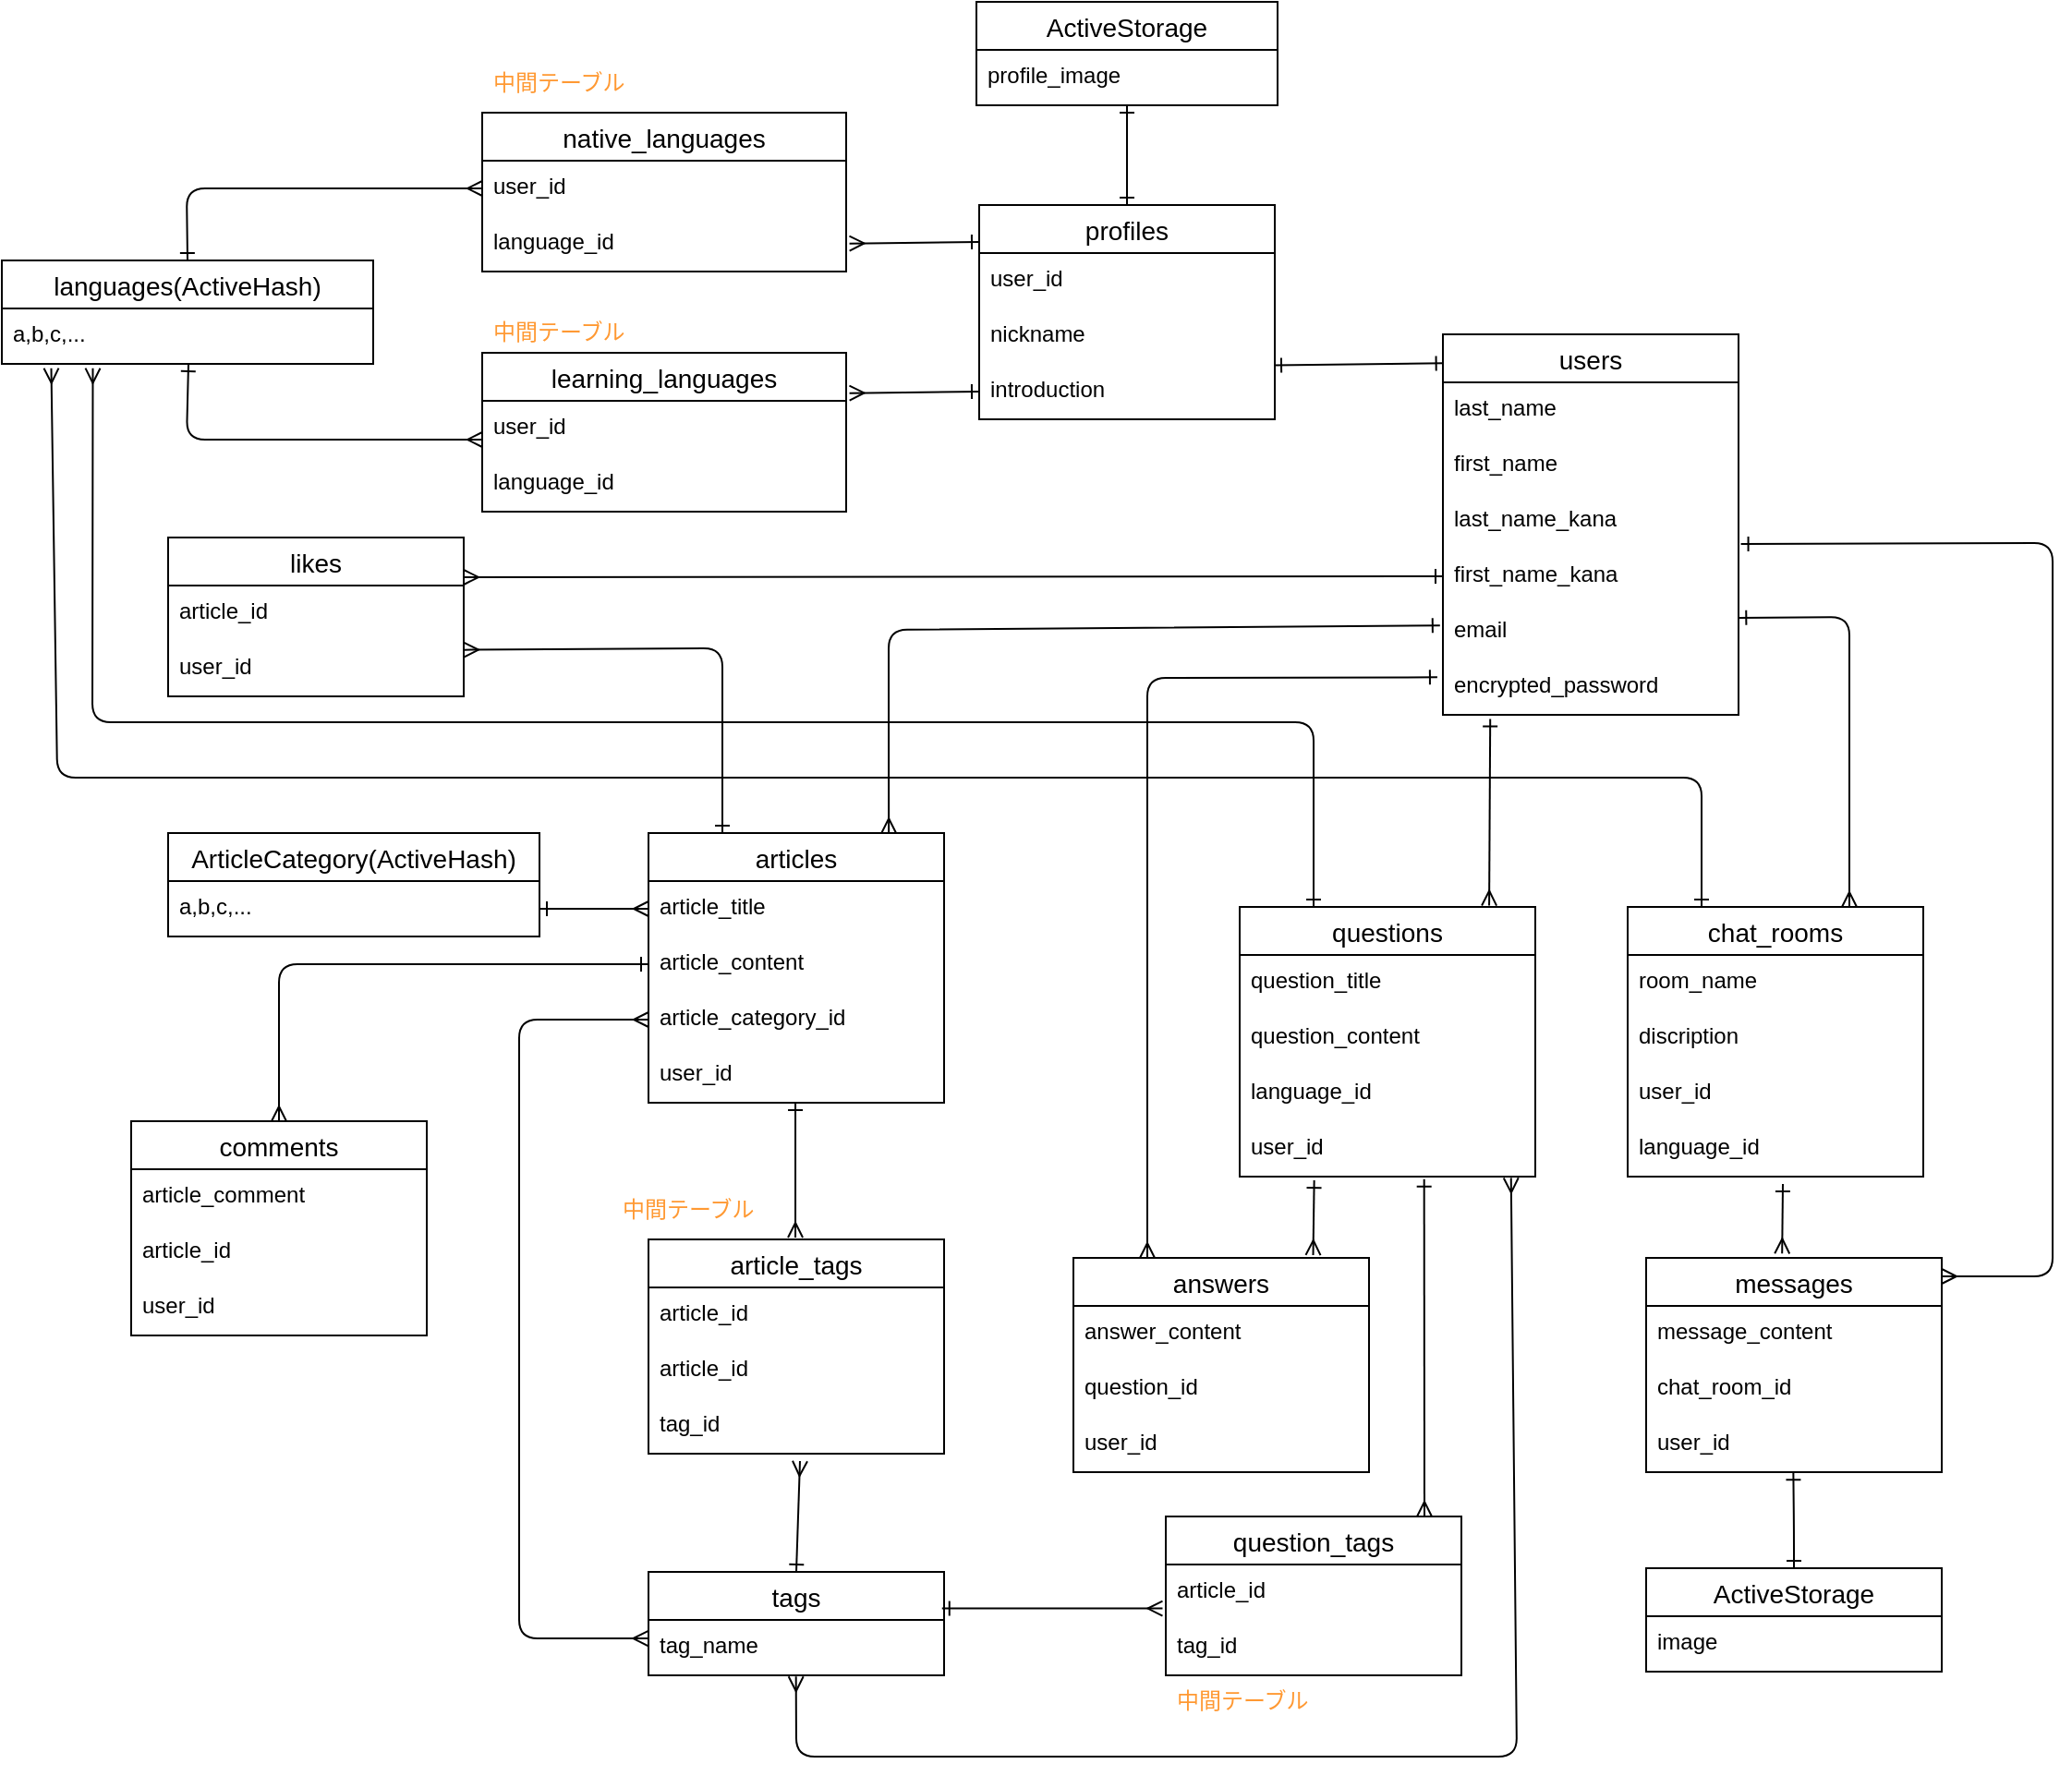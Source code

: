<mxfile>
    <diagram id="0csjKc4Ay-YlDMvAC5BQ" name="ページ1">
        <mxGraphModel dx="2139" dy="773" grid="1" gridSize="10" guides="1" tooltips="1" connect="1" arrows="1" fold="1" page="1" pageScale="1" pageWidth="827" pageHeight="1169" math="0" shadow="0">
            <root>
                <mxCell id="0"/>
                <mxCell id="1" parent="0"/>
                <mxCell id="4" value="users" style="swimlane;fontStyle=0;childLayout=stackLayout;horizontal=1;startSize=26;horizontalStack=0;resizeParent=1;resizeParentMax=0;resizeLast=0;collapsible=1;marginBottom=0;align=center;fontSize=14;" parent="1" vertex="1">
                    <mxGeometry x="280" y="330" width="160" height="206" as="geometry"/>
                </mxCell>
                <mxCell id="5" value="last_name" style="text;strokeColor=none;fillColor=none;spacingLeft=4;spacingRight=4;overflow=hidden;rotatable=0;points=[[0,0.5],[1,0.5]];portConstraint=eastwest;fontSize=12;" parent="4" vertex="1">
                    <mxGeometry y="26" width="160" height="30" as="geometry"/>
                </mxCell>
                <mxCell id="21" value="first_name" style="text;strokeColor=none;fillColor=none;spacingLeft=4;spacingRight=4;overflow=hidden;rotatable=0;points=[[0,0.5],[1,0.5]];portConstraint=eastwest;fontSize=12;" parent="4" vertex="1">
                    <mxGeometry y="56" width="160" height="30" as="geometry"/>
                </mxCell>
                <mxCell id="22" value="last_name_kana" style="text;strokeColor=none;fillColor=none;spacingLeft=4;spacingRight=4;overflow=hidden;rotatable=0;points=[[0,0.5],[1,0.5]];portConstraint=eastwest;fontSize=12;" parent="4" vertex="1">
                    <mxGeometry y="86" width="160" height="30" as="geometry"/>
                </mxCell>
                <mxCell id="23" value="first_name_kana" style="text;strokeColor=none;fillColor=none;spacingLeft=4;spacingRight=4;overflow=hidden;rotatable=0;points=[[0,0.5],[1,0.5]];portConstraint=eastwest;fontSize=12;" parent="4" vertex="1">
                    <mxGeometry y="116" width="160" height="30" as="geometry"/>
                </mxCell>
                <mxCell id="6" value="email" style="text;strokeColor=none;fillColor=none;spacingLeft=4;spacingRight=4;overflow=hidden;rotatable=0;points=[[0,0.5],[1,0.5]];portConstraint=eastwest;fontSize=12;" parent="4" vertex="1">
                    <mxGeometry y="146" width="160" height="30" as="geometry"/>
                </mxCell>
                <mxCell id="7" value="encrypted_password" style="text;strokeColor=none;fillColor=none;spacingLeft=4;spacingRight=4;overflow=hidden;rotatable=0;points=[[0,0.5],[1,0.5]];portConstraint=eastwest;fontSize=12;" parent="4" vertex="1">
                    <mxGeometry y="176" width="160" height="30" as="geometry"/>
                </mxCell>
                <mxCell id="11" value="profiles" style="swimlane;fontStyle=0;childLayout=stackLayout;horizontal=1;startSize=26;horizontalStack=0;resizeParent=1;resizeParentMax=0;resizeLast=0;collapsible=1;marginBottom=0;align=center;fontSize=14;" parent="1" vertex="1">
                    <mxGeometry x="29" y="260" width="160" height="116" as="geometry"/>
                </mxCell>
                <mxCell id="12" value="user_id" style="text;strokeColor=none;fillColor=none;spacingLeft=4;spacingRight=4;overflow=hidden;rotatable=0;points=[[0,0.5],[1,0.5]];portConstraint=eastwest;fontSize=12;" parent="11" vertex="1">
                    <mxGeometry y="26" width="160" height="30" as="geometry"/>
                </mxCell>
                <mxCell id="13" value="nickname" style="text;strokeColor=none;fillColor=none;spacingLeft=4;spacingRight=4;overflow=hidden;rotatable=0;points=[[0,0.5],[1,0.5]];portConstraint=eastwest;fontSize=12;" parent="11" vertex="1">
                    <mxGeometry y="56" width="160" height="30" as="geometry"/>
                </mxCell>
                <mxCell id="14" value="introduction" style="text;strokeColor=none;fillColor=none;spacingLeft=4;spacingRight=4;overflow=hidden;rotatable=0;points=[[0,0.5],[1,0.5]];portConstraint=eastwest;fontSize=12;" parent="11" vertex="1">
                    <mxGeometry y="86" width="160" height="30" as="geometry"/>
                </mxCell>
                <mxCell id="15" value="ActiveStorage" style="swimlane;fontStyle=0;childLayout=stackLayout;horizontal=1;startSize=26;horizontalStack=0;resizeParent=1;resizeParentMax=0;resizeLast=0;collapsible=1;marginBottom=0;align=center;fontSize=14;" parent="1" vertex="1">
                    <mxGeometry x="27.5" y="150" width="163" height="56" as="geometry"/>
                </mxCell>
                <mxCell id="16" value="profile_image" style="text;strokeColor=none;fillColor=none;spacingLeft=4;spacingRight=4;overflow=hidden;rotatable=0;points=[[0,0.5],[1,0.5]];portConstraint=eastwest;fontSize=12;" parent="15" vertex="1">
                    <mxGeometry y="26" width="163" height="30" as="geometry"/>
                </mxCell>
                <mxCell id="24" value="questions" style="swimlane;fontStyle=0;childLayout=stackLayout;horizontal=1;startSize=26;horizontalStack=0;resizeParent=1;resizeParentMax=0;resizeLast=0;collapsible=1;marginBottom=0;align=center;fontSize=14;" parent="1" vertex="1">
                    <mxGeometry x="170" y="640" width="160" height="146" as="geometry"/>
                </mxCell>
                <mxCell id="25" value="question_title" style="text;strokeColor=none;fillColor=none;spacingLeft=4;spacingRight=4;overflow=hidden;rotatable=0;points=[[0,0.5],[1,0.5]];portConstraint=eastwest;fontSize=12;" parent="24" vertex="1">
                    <mxGeometry y="26" width="160" height="30" as="geometry"/>
                </mxCell>
                <mxCell id="27" value="question_content" style="text;strokeColor=none;fillColor=none;spacingLeft=4;spacingRight=4;overflow=hidden;rotatable=0;points=[[0,0.5],[1,0.5]];portConstraint=eastwest;fontSize=12;" parent="24" vertex="1">
                    <mxGeometry y="56" width="160" height="30" as="geometry"/>
                </mxCell>
                <mxCell id="29" value="language_id" style="text;strokeColor=none;fillColor=none;spacingLeft=4;spacingRight=4;overflow=hidden;rotatable=0;points=[[0,0.5],[1,0.5]];portConstraint=eastwest;fontSize=12;" parent="24" vertex="1">
                    <mxGeometry y="86" width="160" height="30" as="geometry"/>
                </mxCell>
                <mxCell id="38" value="user_id" style="text;strokeColor=none;fillColor=none;spacingLeft=4;spacingRight=4;overflow=hidden;rotatable=0;points=[[0,0.5],[1,0.5]];portConstraint=eastwest;fontSize=12;" parent="24" vertex="1">
                    <mxGeometry y="116" width="160" height="30" as="geometry"/>
                </mxCell>
                <mxCell id="32" style="edgeStyle=none;html=1;endArrow=ERmany;endFill=0;startArrow=ERone;startFill=0;exitX=0.16;exitY=1.074;exitDx=0;exitDy=0;exitPerimeter=0;entryX=0.844;entryY=-0.005;entryDx=0;entryDy=0;entryPerimeter=0;" parent="1" source="7" target="24" edge="1">
                    <mxGeometry relative="1" as="geometry">
                        <mxPoint x="360" y="536" as="sourcePoint"/>
                        <mxPoint x="525.84" y="560.24" as="targetPoint"/>
                    </mxGeometry>
                </mxCell>
                <mxCell id="33" value="answers" style="swimlane;fontStyle=0;childLayout=stackLayout;horizontal=1;startSize=26;horizontalStack=0;resizeParent=1;resizeParentMax=0;resizeLast=0;collapsible=1;marginBottom=0;align=center;fontSize=14;" parent="1" vertex="1">
                    <mxGeometry x="80" y="830" width="160" height="116" as="geometry"/>
                </mxCell>
                <mxCell id="34" value="answer_content" style="text;strokeColor=none;fillColor=none;spacingLeft=4;spacingRight=4;overflow=hidden;rotatable=0;points=[[0,0.5],[1,0.5]];portConstraint=eastwest;fontSize=12;" parent="33" vertex="1">
                    <mxGeometry y="26" width="160" height="30" as="geometry"/>
                </mxCell>
                <mxCell id="36" value="question_id" style="text;strokeColor=none;fillColor=none;spacingLeft=4;spacingRight=4;overflow=hidden;rotatable=0;points=[[0,0.5],[1,0.5]];portConstraint=eastwest;fontSize=12;" parent="33" vertex="1">
                    <mxGeometry y="56" width="160" height="30" as="geometry"/>
                </mxCell>
                <mxCell id="149" value="user_id" style="text;strokeColor=none;fillColor=none;spacingLeft=4;spacingRight=4;overflow=hidden;rotatable=0;points=[[0,0.5],[1,0.5]];portConstraint=eastwest;fontSize=12;" parent="33" vertex="1">
                    <mxGeometry y="86" width="160" height="30" as="geometry"/>
                </mxCell>
                <mxCell id="39" style="edgeStyle=none;html=1;endArrow=ERmany;endFill=0;startArrow=ERone;startFill=0;entryX=0.25;entryY=0;entryDx=0;entryDy=0;exitX=-0.019;exitY=0.322;exitDx=0;exitDy=0;exitPerimeter=0;" parent="1" source="7" target="33" edge="1">
                    <mxGeometry relative="1" as="geometry">
                        <mxPoint x="280" y="480" as="sourcePoint"/>
                        <mxPoint x="370" y="610" as="targetPoint"/>
                        <Array as="points">
                            <mxPoint x="120" y="516"/>
                        </Array>
                    </mxGeometry>
                </mxCell>
                <mxCell id="40" style="edgeStyle=none;html=1;exitX=0.002;exitY=0.076;exitDx=0;exitDy=0;startArrow=ERone;startFill=0;endArrow=ERone;endFill=0;entryX=0.997;entryY=0.026;entryDx=0;entryDy=0;entryPerimeter=0;exitPerimeter=0;" parent="1" source="4" target="14" edge="1">
                    <mxGeometry relative="1" as="geometry">
                        <mxPoint x="280" y="342" as="sourcePoint"/>
                        <mxPoint x="190" y="341" as="targetPoint"/>
                        <Array as="points"/>
                    </mxGeometry>
                </mxCell>
                <mxCell id="41" style="edgeStyle=none;html=1;startArrow=ERone;startFill=0;endArrow=ERone;endFill=0;entryX=0.5;entryY=0;entryDx=0;entryDy=0;exitX=0.5;exitY=1;exitDx=0;exitDy=0;" parent="1" source="15" target="11" edge="1">
                    <mxGeometry relative="1" as="geometry">
                        <mxPoint x="109" y="210" as="sourcePoint"/>
                        <mxPoint x="29" y="289.09" as="targetPoint"/>
                        <Array as="points"/>
                    </mxGeometry>
                </mxCell>
                <mxCell id="43" value="chat_rooms" style="swimlane;fontStyle=0;childLayout=stackLayout;horizontal=1;startSize=26;horizontalStack=0;resizeParent=1;resizeParentMax=0;resizeLast=0;collapsible=1;marginBottom=0;align=center;fontSize=14;" parent="1" vertex="1">
                    <mxGeometry x="380" y="640" width="160" height="146" as="geometry"/>
                </mxCell>
                <mxCell id="44" value="room_name" style="text;strokeColor=none;fillColor=none;spacingLeft=4;spacingRight=4;overflow=hidden;rotatable=0;points=[[0,0.5],[1,0.5]];portConstraint=eastwest;fontSize=12;" parent="43" vertex="1">
                    <mxGeometry y="26" width="160" height="30" as="geometry"/>
                </mxCell>
                <mxCell id="45" value="discription" style="text;strokeColor=none;fillColor=none;spacingLeft=4;spacingRight=4;overflow=hidden;rotatable=0;points=[[0,0.5],[1,0.5]];portConstraint=eastwest;fontSize=12;" parent="43" vertex="1">
                    <mxGeometry y="56" width="160" height="30" as="geometry"/>
                </mxCell>
                <mxCell id="47" value="user_id" style="text;strokeColor=none;fillColor=none;spacingLeft=4;spacingRight=4;overflow=hidden;rotatable=0;points=[[0,0.5],[1,0.5]];portConstraint=eastwest;fontSize=12;" parent="43" vertex="1">
                    <mxGeometry y="86" width="160" height="30" as="geometry"/>
                </mxCell>
                <mxCell id="158" value="language_id" style="text;strokeColor=none;fillColor=none;spacingLeft=4;spacingRight=4;overflow=hidden;rotatable=0;points=[[0,0.5],[1,0.5]];portConstraint=eastwest;fontSize=12;" vertex="1" parent="43">
                    <mxGeometry y="116" width="160" height="30" as="geometry"/>
                </mxCell>
                <mxCell id="48" style="edgeStyle=none;html=1;exitX=1.001;exitY=0.248;exitDx=0;exitDy=0;endArrow=ERmany;endFill=0;startArrow=ERone;startFill=0;exitPerimeter=0;entryX=0.75;entryY=0;entryDx=0;entryDy=0;" parent="1" edge="1" target="43" source="6">
                    <mxGeometry relative="1" as="geometry">
                        <mxPoint x="480" y="480" as="sourcePoint"/>
                        <mxPoint x="480" y="544" as="targetPoint"/>
                        <Array as="points">
                            <mxPoint x="500" y="483"/>
                        </Array>
                    </mxGeometry>
                </mxCell>
                <mxCell id="51" value="messages" style="swimlane;fontStyle=0;childLayout=stackLayout;horizontal=1;startSize=26;horizontalStack=0;resizeParent=1;resizeParentMax=0;resizeLast=0;collapsible=1;marginBottom=0;align=center;fontSize=14;" parent="1" vertex="1">
                    <mxGeometry x="390" y="830" width="160" height="116" as="geometry"/>
                </mxCell>
                <mxCell id="52" value="message_content" style="text;strokeColor=none;fillColor=none;spacingLeft=4;spacingRight=4;overflow=hidden;rotatable=0;points=[[0,0.5],[1,0.5]];portConstraint=eastwest;fontSize=12;" parent="51" vertex="1">
                    <mxGeometry y="26" width="160" height="30" as="geometry"/>
                </mxCell>
                <mxCell id="53" value="chat_room_id" style="text;strokeColor=none;fillColor=none;spacingLeft=4;spacingRight=4;overflow=hidden;rotatable=0;points=[[0,0.5],[1,0.5]];portConstraint=eastwest;fontSize=12;" parent="51" vertex="1">
                    <mxGeometry y="56" width="160" height="30" as="geometry"/>
                </mxCell>
                <mxCell id="148" value="user_id" style="text;strokeColor=none;fillColor=none;spacingLeft=4;spacingRight=4;overflow=hidden;rotatable=0;points=[[0,0.5],[1,0.5]];portConstraint=eastwest;fontSize=12;" parent="51" vertex="1">
                    <mxGeometry y="86" width="160" height="30" as="geometry"/>
                </mxCell>
                <mxCell id="55" style="edgeStyle=none;html=1;endArrow=ERmany;endFill=0;startArrow=ERone;startFill=0;entryX=0.46;entryY=-0.02;entryDx=0;entryDy=0;entryPerimeter=0;" parent="1" target="51" edge="1">
                    <mxGeometry relative="1" as="geometry">
                        <mxPoint x="464" y="790" as="sourcePoint"/>
                        <mxPoint x="459.57" y="756" as="targetPoint"/>
                    </mxGeometry>
                </mxCell>
                <mxCell id="56" style="edgeStyle=none;html=1;exitX=1.008;exitY=0.915;exitDx=0;exitDy=0;endArrow=ERmany;endFill=0;startArrow=ERone;startFill=0;exitPerimeter=0;" parent="1" source="22" edge="1">
                    <mxGeometry relative="1" as="geometry">
                        <mxPoint x="287.6" y="447" as="sourcePoint"/>
                        <mxPoint x="550" y="840" as="targetPoint"/>
                        <Array as="points">
                            <mxPoint x="610" y="443"/>
                            <mxPoint x="610" y="840"/>
                        </Array>
                    </mxGeometry>
                </mxCell>
                <mxCell id="57" value="ActiveStorage" style="swimlane;fontStyle=0;childLayout=stackLayout;horizontal=1;startSize=26;horizontalStack=0;resizeParent=1;resizeParentMax=0;resizeLast=0;collapsible=1;marginBottom=0;align=center;fontSize=14;" parent="1" vertex="1">
                    <mxGeometry x="390" y="998" width="160" height="56" as="geometry"/>
                </mxCell>
                <mxCell id="58" value="image" style="text;strokeColor=none;fillColor=none;spacingLeft=4;spacingRight=4;overflow=hidden;rotatable=0;points=[[0,0.5],[1,0.5]];portConstraint=eastwest;fontSize=12;" parent="57" vertex="1">
                    <mxGeometry y="26" width="160" height="30" as="geometry"/>
                </mxCell>
                <mxCell id="59" style="edgeStyle=none;html=1;exitX=0.498;exitY=1.071;exitDx=0;exitDy=0;startArrow=ERone;startFill=0;endArrow=ERone;endFill=0;exitPerimeter=0;entryX=0.5;entryY=0;entryDx=0;entryDy=0;" parent="1" target="57" edge="1">
                    <mxGeometry relative="1" as="geometry">
                        <mxPoint x="469.68" y="946.13" as="sourcePoint"/>
                        <mxPoint x="500" y="968" as="targetPoint"/>
                        <Array as="points">
                            <mxPoint x="470" y="978"/>
                        </Array>
                    </mxGeometry>
                </mxCell>
                <mxCell id="60" value="languages(ActiveHash)" style="swimlane;fontStyle=0;childLayout=stackLayout;horizontal=1;startSize=26;horizontalStack=0;resizeParent=1;resizeParentMax=0;resizeLast=0;collapsible=1;marginBottom=0;align=center;fontSize=14;" parent="1" vertex="1">
                    <mxGeometry x="-500" y="290" width="201" height="56" as="geometry"/>
                </mxCell>
                <mxCell id="61" value="a,b,c,..." style="text;strokeColor=none;fillColor=none;spacingLeft=4;spacingRight=4;overflow=hidden;rotatable=0;points=[[0,0.5],[1,0.5]];portConstraint=eastwest;fontSize=12;" parent="60" vertex="1">
                    <mxGeometry y="26" width="201" height="30" as="geometry"/>
                </mxCell>
                <mxCell id="62" value="articles" style="swimlane;fontStyle=0;childLayout=stackLayout;horizontal=1;startSize=26;horizontalStack=0;resizeParent=1;resizeParentMax=0;resizeLast=0;collapsible=1;marginBottom=0;align=center;fontSize=14;" parent="1" vertex="1">
                    <mxGeometry x="-150" y="600" width="160" height="146" as="geometry"/>
                </mxCell>
                <mxCell id="63" value="article_title" style="text;strokeColor=none;fillColor=none;spacingLeft=4;spacingRight=4;overflow=hidden;rotatable=0;points=[[0,0.5],[1,0.5]];portConstraint=eastwest;fontSize=12;" parent="62" vertex="1">
                    <mxGeometry y="26" width="160" height="30" as="geometry"/>
                </mxCell>
                <mxCell id="64" value="article_content" style="text;strokeColor=none;fillColor=none;spacingLeft=4;spacingRight=4;overflow=hidden;rotatable=0;points=[[0,0.5],[1,0.5]];portConstraint=eastwest;fontSize=12;" parent="62" vertex="1">
                    <mxGeometry y="56" width="160" height="30" as="geometry"/>
                </mxCell>
                <mxCell id="65" value="article_category_id" style="text;strokeColor=none;fillColor=none;spacingLeft=4;spacingRight=4;overflow=hidden;rotatable=0;points=[[0,0.5],[1,0.5]];portConstraint=eastwest;fontSize=12;" parent="62" vertex="1">
                    <mxGeometry y="86" width="160" height="30" as="geometry"/>
                </mxCell>
                <mxCell id="94" value="user_id" style="text;strokeColor=none;fillColor=none;spacingLeft=4;spacingRight=4;overflow=hidden;rotatable=0;points=[[0,0.5],[1,0.5]];portConstraint=eastwest;fontSize=12;" parent="62" vertex="1">
                    <mxGeometry y="116" width="160" height="30" as="geometry"/>
                </mxCell>
                <mxCell id="70" value="native_languages" style="swimlane;fontStyle=0;childLayout=stackLayout;horizontal=1;startSize=26;horizontalStack=0;resizeParent=1;resizeParentMax=0;resizeLast=0;collapsible=1;marginBottom=0;align=center;fontSize=14;" parent="1" vertex="1">
                    <mxGeometry x="-240" y="210" width="197" height="86" as="geometry"/>
                </mxCell>
                <mxCell id="71" value="user_id" style="text;strokeColor=none;fillColor=none;spacingLeft=4;spacingRight=4;overflow=hidden;rotatable=0;points=[[0,0.5],[1,0.5]];portConstraint=eastwest;fontSize=12;" parent="70" vertex="1">
                    <mxGeometry y="26" width="197" height="30" as="geometry"/>
                </mxCell>
                <mxCell id="74" value="language_id" style="text;strokeColor=none;fillColor=none;spacingLeft=4;spacingRight=4;overflow=hidden;rotatable=0;points=[[0,0.5],[1,0.5]];portConstraint=eastwest;fontSize=12;" parent="70" vertex="1">
                    <mxGeometry y="56" width="197" height="30" as="geometry"/>
                </mxCell>
                <mxCell id="82" value="learning_languages" style="swimlane;fontStyle=0;childLayout=stackLayout;horizontal=1;startSize=26;horizontalStack=0;resizeParent=1;resizeParentMax=0;resizeLast=0;collapsible=1;marginBottom=0;align=center;fontSize=14;" parent="1" vertex="1">
                    <mxGeometry x="-240" y="340" width="197" height="86" as="geometry"/>
                </mxCell>
                <mxCell id="83" value="user_id" style="text;strokeColor=none;fillColor=none;spacingLeft=4;spacingRight=4;overflow=hidden;rotatable=0;points=[[0,0.5],[1,0.5]];portConstraint=eastwest;fontSize=12;" parent="82" vertex="1">
                    <mxGeometry y="26" width="197" height="30" as="geometry"/>
                </mxCell>
                <mxCell id="84" value="language_id" style="text;strokeColor=none;fillColor=none;spacingLeft=4;spacingRight=4;overflow=hidden;rotatable=0;points=[[0,0.5],[1,0.5]];portConstraint=eastwest;fontSize=12;" parent="82" vertex="1">
                    <mxGeometry y="56" width="197" height="30" as="geometry"/>
                </mxCell>
                <mxCell id="86" style="edgeStyle=none;html=1;endArrow=ERmany;endFill=0;startArrow=ERone;startFill=0;exitX=0;exitY=0.5;exitDx=0;exitDy=0;entryX=1.009;entryY=-0.139;entryDx=0;entryDy=0;entryPerimeter=0;" parent="1" source="14" target="83" edge="1">
                    <mxGeometry relative="1" as="geometry">
                        <mxPoint x="-267.0" y="345.64" as="sourcePoint"/>
                        <mxPoint x="-217.56" y="345.64" as="targetPoint"/>
                    </mxGeometry>
                </mxCell>
                <mxCell id="87" style="edgeStyle=none;html=1;endArrow=ERmany;endFill=0;startArrow=ERone;startFill=0;exitX=0;exitY=0.5;exitDx=0;exitDy=0;entryX=1.009;entryY=-0.139;entryDx=0;entryDy=0;entryPerimeter=0;" parent="1" edge="1">
                    <mxGeometry relative="1" as="geometry">
                        <mxPoint x="29" y="280" as="sourcePoint"/>
                        <mxPoint x="-41.227" y="280.83" as="targetPoint"/>
                    </mxGeometry>
                </mxCell>
                <mxCell id="88" style="edgeStyle=none;html=1;endArrow=ERmany;endFill=0;startArrow=ERone;startFill=0;exitX=0.5;exitY=0;exitDx=0;exitDy=0;entryX=0;entryY=0.5;entryDx=0;entryDy=0;" parent="1" source="60" target="71" edge="1">
                    <mxGeometry relative="1" as="geometry">
                        <mxPoint x="-319.77" y="252.58" as="sourcePoint"/>
                        <mxPoint x="-389.997" y="253.41" as="targetPoint"/>
                        <Array as="points">
                            <mxPoint x="-400" y="251"/>
                        </Array>
                    </mxGeometry>
                </mxCell>
                <mxCell id="89" style="edgeStyle=none;html=1;endArrow=ERmany;endFill=0;startArrow=ERone;startFill=0;entryX=0;entryY=0.5;entryDx=0;entryDy=0;" parent="1" edge="1">
                    <mxGeometry relative="1" as="geometry">
                        <mxPoint x="-399" y="346" as="sourcePoint"/>
                        <mxPoint x="-240" y="387" as="targetPoint"/>
                        <Array as="points">
                            <mxPoint x="-400" y="387"/>
                        </Array>
                    </mxGeometry>
                </mxCell>
                <mxCell id="90" value="中間テーブル" style="text;strokeColor=none;fillColor=none;spacingLeft=4;spacingRight=4;overflow=hidden;rotatable=0;points=[[0,0.5],[1,0.5]];portConstraint=eastwest;fontSize=12;fontColor=#FF9933;" parent="1" vertex="1">
                    <mxGeometry x="-240" y="315" width="194" height="30" as="geometry"/>
                </mxCell>
                <mxCell id="91" value="ArticleCategory(ActiveHash)" style="swimlane;fontStyle=0;childLayout=stackLayout;horizontal=1;startSize=26;horizontalStack=0;resizeParent=1;resizeParentMax=0;resizeLast=0;collapsible=1;marginBottom=0;align=center;fontSize=14;" parent="1" vertex="1">
                    <mxGeometry x="-410" y="600" width="201" height="56" as="geometry"/>
                </mxCell>
                <mxCell id="92" value="a,b,c,..." style="text;strokeColor=none;fillColor=none;spacingLeft=4;spacingRight=4;overflow=hidden;rotatable=0;points=[[0,0.5],[1,0.5]];portConstraint=eastwest;fontSize=12;" parent="91" vertex="1">
                    <mxGeometry y="26" width="201" height="30" as="geometry"/>
                </mxCell>
                <mxCell id="95" style="edgeStyle=none;html=1;endArrow=ERmany;endFill=0;startArrow=ERone;startFill=0;entryX=0;entryY=0.5;entryDx=0;entryDy=0;" parent="1" source="92" target="63" edge="1">
                    <mxGeometry relative="1" as="geometry">
                        <mxPoint x="111.23" y="760" as="sourcePoint"/>
                        <mxPoint x="-59" y="750" as="targetPoint"/>
                    </mxGeometry>
                </mxCell>
                <mxCell id="96" value="tags" style="swimlane;fontStyle=0;childLayout=stackLayout;horizontal=1;startSize=26;horizontalStack=0;resizeParent=1;resizeParentMax=0;resizeLast=0;collapsible=1;marginBottom=0;align=center;fontSize=14;" parent="1" vertex="1">
                    <mxGeometry x="-150" y="1000" width="160" height="56" as="geometry"/>
                </mxCell>
                <mxCell id="97" value="tag_name" style="text;strokeColor=none;fillColor=none;spacingLeft=4;spacingRight=4;overflow=hidden;rotatable=0;points=[[0,0.5],[1,0.5]];portConstraint=eastwest;fontSize=12;" parent="96" vertex="1">
                    <mxGeometry y="26" width="160" height="30" as="geometry"/>
                </mxCell>
                <mxCell id="101" value="article_tags" style="swimlane;fontStyle=0;childLayout=stackLayout;horizontal=1;startSize=26;horizontalStack=0;resizeParent=1;resizeParentMax=0;resizeLast=0;collapsible=1;marginBottom=0;align=center;fontSize=14;" parent="1" vertex="1">
                    <mxGeometry x="-150" y="820" width="160" height="116" as="geometry"/>
                </mxCell>
                <mxCell id="117" value="article_id" style="text;strokeColor=none;fillColor=none;spacingLeft=4;spacingRight=4;overflow=hidden;rotatable=0;points=[[0,0.5],[1,0.5]];portConstraint=eastwest;fontSize=12;" parent="101" vertex="1">
                    <mxGeometry y="26" width="160" height="30" as="geometry"/>
                </mxCell>
                <mxCell id="102" value="article_id" style="text;strokeColor=none;fillColor=none;spacingLeft=4;spacingRight=4;overflow=hidden;rotatable=0;points=[[0,0.5],[1,0.5]];portConstraint=eastwest;fontSize=12;" parent="101" vertex="1">
                    <mxGeometry y="56" width="160" height="30" as="geometry"/>
                </mxCell>
                <mxCell id="103" value="tag_id" style="text;strokeColor=none;fillColor=none;spacingLeft=4;spacingRight=4;overflow=hidden;rotatable=0;points=[[0,0.5],[1,0.5]];portConstraint=eastwest;fontSize=12;" parent="101" vertex="1">
                    <mxGeometry y="86" width="160" height="30" as="geometry"/>
                </mxCell>
                <mxCell id="108" value="question_tags" style="swimlane;fontStyle=0;childLayout=stackLayout;horizontal=1;startSize=26;horizontalStack=0;resizeParent=1;resizeParentMax=0;resizeLast=0;collapsible=1;marginBottom=0;align=center;fontSize=14;" parent="1" vertex="1">
                    <mxGeometry x="130" y="970" width="160" height="86" as="geometry"/>
                </mxCell>
                <mxCell id="109" value="article_id" style="text;strokeColor=none;fillColor=none;spacingLeft=4;spacingRight=4;overflow=hidden;rotatable=0;points=[[0,0.5],[1,0.5]];portConstraint=eastwest;fontSize=12;" parent="108" vertex="1">
                    <mxGeometry y="26" width="160" height="30" as="geometry"/>
                </mxCell>
                <mxCell id="110" value="tag_id" style="text;strokeColor=none;fillColor=none;spacingLeft=4;spacingRight=4;overflow=hidden;rotatable=0;points=[[0,0.5],[1,0.5]];portConstraint=eastwest;fontSize=12;" parent="108" vertex="1">
                    <mxGeometry y="56" width="160" height="30" as="geometry"/>
                </mxCell>
                <mxCell id="111" style="edgeStyle=none;html=1;endArrow=ERmany;endFill=0;startArrow=ERone;startFill=0;entryX=0.875;entryY=0;entryDx=0;entryDy=0;exitX=0.624;exitY=1.047;exitDx=0;exitDy=0;exitPerimeter=0;entryPerimeter=0;" parent="1" source="38" target="108" edge="1">
                    <mxGeometry relative="1" as="geometry">
                        <mxPoint x="250" y="800" as="sourcePoint"/>
                        <mxPoint x="290" y="786" as="targetPoint"/>
                    </mxGeometry>
                </mxCell>
                <mxCell id="112" style="edgeStyle=none;html=1;endArrow=ERmany;endFill=0;startArrow=ERone;startFill=0;exitX=0.5;exitY=1.033;exitDx=0;exitDy=0;exitPerimeter=0;" parent="1" edge="1">
                    <mxGeometry relative="1" as="geometry">
                        <mxPoint x="-70.48" y="746" as="sourcePoint"/>
                        <mxPoint x="-70.48" y="819.01" as="targetPoint"/>
                    </mxGeometry>
                </mxCell>
                <mxCell id="113" style="edgeStyle=none;html=1;endArrow=ERmany;endFill=0;startArrow=ERone;startFill=0;exitX=0.5;exitY=0;exitDx=0;exitDy=0;" parent="1" source="96" edge="1">
                    <mxGeometry relative="1" as="geometry">
                        <mxPoint x="-68.16" y="980.336" as="sourcePoint"/>
                        <mxPoint x="-68" y="940" as="targetPoint"/>
                    </mxGeometry>
                </mxCell>
                <mxCell id="114" style="edgeStyle=none;html=1;endArrow=ERmany;endFill=0;startArrow=ERone;startFill=0;exitX=-0.01;exitY=0.386;exitDx=0;exitDy=0;exitPerimeter=0;entryX=0.813;entryY=0.001;entryDx=0;entryDy=0;entryPerimeter=0;" parent="1" source="6" edge="1" target="62">
                    <mxGeometry relative="1" as="geometry">
                        <mxPoint x="-20" y="486" as="sourcePoint"/>
                        <mxPoint x="-20" y="559.01" as="targetPoint"/>
                        <Array as="points">
                            <mxPoint x="-20" y="490"/>
                        </Array>
                    </mxGeometry>
                </mxCell>
                <mxCell id="115" style="edgeStyle=none;html=1;endArrow=ERmany;endFill=0;startArrow=ERone;startFill=0;exitX=0.993;exitY=0.353;exitDx=0;exitDy=0;exitPerimeter=0;entryX=-0.011;entryY=0.792;entryDx=0;entryDy=0;entryPerimeter=0;" parent="1" source="96" target="109" edge="1">
                    <mxGeometry relative="1" as="geometry">
                        <mxPoint x="29" y="1000" as="sourcePoint"/>
                        <mxPoint x="29" y="1073.01" as="targetPoint"/>
                    </mxGeometry>
                </mxCell>
                <mxCell id="125" style="edgeStyle=none;html=1;endArrow=ERmany;endFill=0;startArrow=ERmany;startFill=0;entryX=0;entryY=0.5;entryDx=0;entryDy=0;exitX=-0.002;exitY=0.334;exitDx=0;exitDy=0;exitPerimeter=0;" parent="1" source="97" target="65" edge="1">
                    <mxGeometry relative="1" as="geometry">
                        <mxPoint x="-220" y="1030" as="sourcePoint"/>
                        <mxPoint x="-183.84" y="927.66" as="targetPoint"/>
                        <Array as="points">
                            <mxPoint x="-220" y="1036"/>
                            <mxPoint x="-220" y="701"/>
                        </Array>
                    </mxGeometry>
                </mxCell>
                <mxCell id="136" style="edgeStyle=none;html=1;endArrow=ERmany;endFill=0;startArrow=ERmany;startFill=0;entryX=0.918;entryY=1.023;entryDx=0;entryDy=0;entryPerimeter=0;exitX=0.499;exitY=1.021;exitDx=0;exitDy=0;exitPerimeter=0;" parent="1" source="97" target="38" edge="1">
                    <mxGeometry relative="1" as="geometry">
                        <mxPoint x="-70" y="1040" as="sourcePoint"/>
                        <mxPoint x="330" y="810" as="targetPoint"/>
                        <Array as="points">
                            <mxPoint x="-70" y="1100"/>
                            <mxPoint x="320" y="1100"/>
                        </Array>
                    </mxGeometry>
                </mxCell>
                <mxCell id="137" value="中間テーブル" style="text;strokeColor=none;fillColor=none;spacingLeft=4;spacingRight=4;overflow=hidden;rotatable=0;points=[[0,0.5],[1,0.5]];portConstraint=eastwest;fontSize=12;fontColor=#FF9933;" parent="1" vertex="1">
                    <mxGeometry x="-170" y="790" width="194" height="30" as="geometry"/>
                </mxCell>
                <mxCell id="138" value="中間テーブル" style="text;strokeColor=none;fillColor=none;spacingLeft=4;spacingRight=4;overflow=hidden;rotatable=0;points=[[0,0.5],[1,0.5]];portConstraint=eastwest;fontSize=12;fontColor=#FF9933;" parent="1" vertex="1">
                    <mxGeometry x="130" y="1056" width="194" height="30" as="geometry"/>
                </mxCell>
                <mxCell id="139" value="中間テーブル" style="text;strokeColor=none;fillColor=none;spacingLeft=4;spacingRight=4;overflow=hidden;rotatable=0;points=[[0,0.5],[1,0.5]];portConstraint=eastwest;fontSize=12;fontColor=#FF9933;" parent="1" vertex="1">
                    <mxGeometry x="-240" y="180" width="194" height="30" as="geometry"/>
                </mxCell>
                <mxCell id="141" value="comments" style="swimlane;fontStyle=0;childLayout=stackLayout;horizontal=1;startSize=26;horizontalStack=0;resizeParent=1;resizeParentMax=0;resizeLast=0;collapsible=1;marginBottom=0;align=center;fontSize=14;" parent="1" vertex="1">
                    <mxGeometry x="-430" y="756" width="160" height="116" as="geometry"/>
                </mxCell>
                <mxCell id="142" value="article_comment" style="text;strokeColor=none;fillColor=none;spacingLeft=4;spacingRight=4;overflow=hidden;rotatable=0;points=[[0,0.5],[1,0.5]];portConstraint=eastwest;fontSize=12;" parent="141" vertex="1">
                    <mxGeometry y="26" width="160" height="30" as="geometry"/>
                </mxCell>
                <mxCell id="143" value="article_id" style="text;strokeColor=none;fillColor=none;spacingLeft=4;spacingRight=4;overflow=hidden;rotatable=0;points=[[0,0.5],[1,0.5]];portConstraint=eastwest;fontSize=12;" parent="141" vertex="1">
                    <mxGeometry y="56" width="160" height="30" as="geometry"/>
                </mxCell>
                <mxCell id="144" value="user_id" style="text;strokeColor=none;fillColor=none;spacingLeft=4;spacingRight=4;overflow=hidden;rotatable=0;points=[[0,0.5],[1,0.5]];portConstraint=eastwest;fontSize=12;" parent="141" vertex="1">
                    <mxGeometry y="86" width="160" height="30" as="geometry"/>
                </mxCell>
                <mxCell id="145" style="edgeStyle=none;html=1;endArrow=ERmany;endFill=0;startArrow=ERone;startFill=0;exitX=0;exitY=0.5;exitDx=0;exitDy=0;entryX=0.5;entryY=0;entryDx=0;entryDy=0;" parent="1" source="64" target="141" edge="1">
                    <mxGeometry relative="1" as="geometry">
                        <mxPoint x="-340" y="756.99" as="sourcePoint"/>
                        <mxPoint x="-350" y="750" as="targetPoint"/>
                        <Array as="points">
                            <mxPoint x="-350" y="671"/>
                        </Array>
                    </mxGeometry>
                </mxCell>
                <mxCell id="150" value="likes" style="swimlane;fontStyle=0;childLayout=stackLayout;horizontal=1;startSize=26;horizontalStack=0;resizeParent=1;resizeParentMax=0;resizeLast=0;collapsible=1;marginBottom=0;align=center;fontSize=14;" parent="1" vertex="1">
                    <mxGeometry x="-410" y="440" width="160" height="86" as="geometry"/>
                </mxCell>
                <mxCell id="152" value="article_id" style="text;strokeColor=none;fillColor=none;spacingLeft=4;spacingRight=4;overflow=hidden;rotatable=0;points=[[0,0.5],[1,0.5]];portConstraint=eastwest;fontSize=12;" parent="150" vertex="1">
                    <mxGeometry y="26" width="160" height="30" as="geometry"/>
                </mxCell>
                <mxCell id="153" value="user_id" style="text;strokeColor=none;fillColor=none;spacingLeft=4;spacingRight=4;overflow=hidden;rotatable=0;points=[[0,0.5],[1,0.5]];portConstraint=eastwest;fontSize=12;" parent="150" vertex="1">
                    <mxGeometry y="56" width="160" height="30" as="geometry"/>
                </mxCell>
                <mxCell id="154" style="edgeStyle=none;html=1;endArrow=ERmany;endFill=0;startArrow=ERone;startFill=0;exitX=0.25;exitY=0;exitDx=0;exitDy=0;entryX=1.009;entryY=-0.139;entryDx=0;entryDy=0;entryPerimeter=0;" parent="1" source="62" edge="1">
                    <mxGeometry relative="1" as="geometry">
                        <mxPoint x="-179.77" y="500" as="sourcePoint"/>
                        <mxPoint x="-249.997" y="500.83" as="targetPoint"/>
                        <Array as="points">
                            <mxPoint x="-110" y="500"/>
                        </Array>
                    </mxGeometry>
                </mxCell>
                <mxCell id="156" style="edgeStyle=none;html=1;endArrow=ERmany;endFill=0;startArrow=ERone;startFill=0;entryX=1;entryY=0.25;entryDx=0;entryDy=0;exitX=0;exitY=0.5;exitDx=0;exitDy=0;" parent="1" source="23" target="150" edge="1">
                    <mxGeometry relative="1" as="geometry">
                        <mxPoint x="270" y="460" as="sourcePoint"/>
                        <mxPoint x="-249.997" y="470.83" as="targetPoint"/>
                    </mxGeometry>
                </mxCell>
                <mxCell id="37" style="edgeStyle=none;html=1;endArrow=ERmany;endFill=0;startArrow=ERone;startFill=0;exitX=0.252;exitY=1.067;exitDx=0;exitDy=0;exitPerimeter=0;entryX=0.811;entryY=-0.013;entryDx=0;entryDy=0;entryPerimeter=0;" parent="1" source="38" target="33" edge="1">
                    <mxGeometry relative="1" as="geometry">
                        <mxPoint x="257" y="830" as="sourcePoint"/>
                        <mxPoint x="240" y="820" as="targetPoint"/>
                    </mxGeometry>
                </mxCell>
                <mxCell id="157" style="edgeStyle=none;html=1;endArrow=ERmany;endFill=0;startArrow=ERone;startFill=0;exitX=0.25;exitY=0;exitDx=0;exitDy=0;entryX=0.245;entryY=1.078;entryDx=0;entryDy=0;entryPerimeter=0;" parent="1" source="24" target="61" edge="1">
                    <mxGeometry relative="1" as="geometry">
                        <mxPoint x="220.32" y="758.01" as="sourcePoint"/>
                        <mxPoint x="-480" y="540" as="targetPoint"/>
                        <Array as="points">
                            <mxPoint x="210" y="540"/>
                            <mxPoint x="-451" y="540"/>
                        </Array>
                    </mxGeometry>
                </mxCell>
                <mxCell id="161" style="edgeStyle=none;html=1;endArrow=ERmany;endFill=0;startArrow=ERone;startFill=0;exitX=0.25;exitY=0;exitDx=0;exitDy=0;entryX=0.245;entryY=1.078;entryDx=0;entryDy=0;entryPerimeter=0;" edge="1" parent="1" source="43">
                    <mxGeometry relative="1" as="geometry">
                        <mxPoint x="187.5" y="640" as="sourcePoint"/>
                        <mxPoint x="-473.255" y="348.34" as="targetPoint"/>
                        <Array as="points">
                            <mxPoint x="420" y="570"/>
                            <mxPoint x="-470" y="570"/>
                        </Array>
                    </mxGeometry>
                </mxCell>
            </root>
        </mxGraphModel>
    </diagram>
</mxfile>